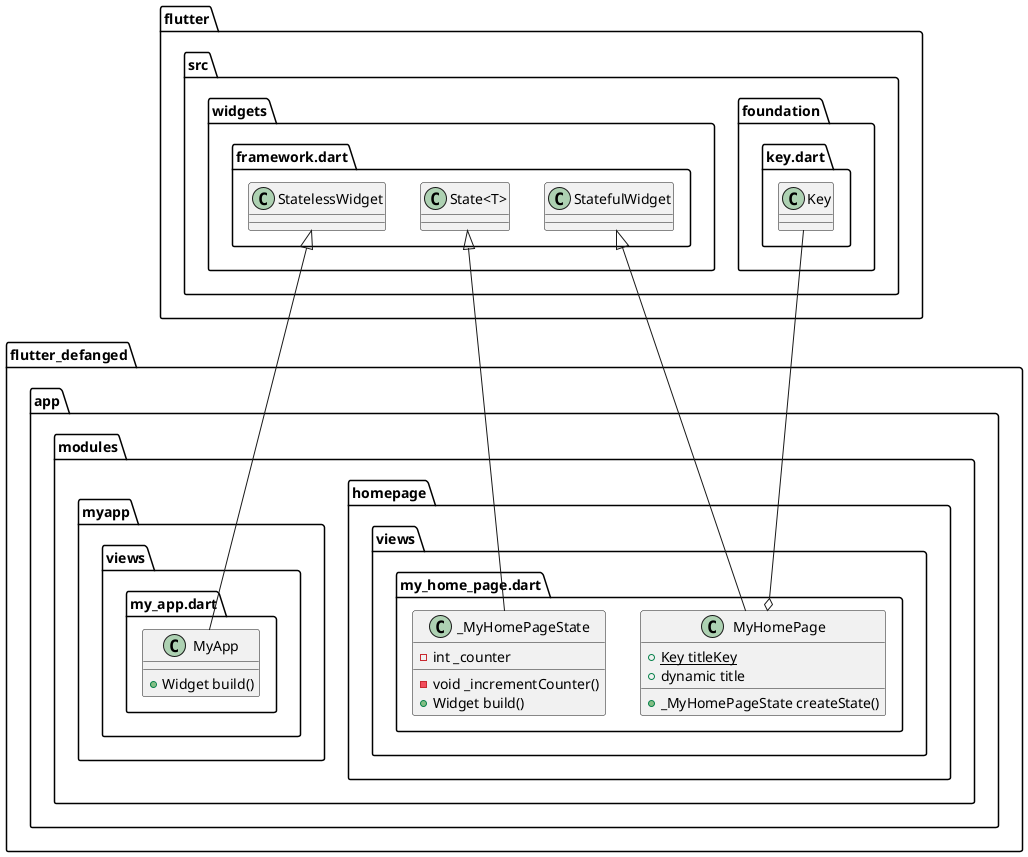 @startuml
set namespaceSeparator ::

class "flutter_defanged::app::modules::homepage::views::my_home_page.dart::MyHomePage" {
  {static} +Key titleKey
  +dynamic title
  +_MyHomePageState createState()
}

"flutter_defanged::app::modules::homepage::views::my_home_page.dart::MyHomePage" o-- "flutter::src::foundation::key.dart::Key"
"flutter::src::widgets::framework.dart::StatefulWidget" <|-- "flutter_defanged::app::modules::homepage::views::my_home_page.dart::MyHomePage"

class "flutter_defanged::app::modules::homepage::views::my_home_page.dart::_MyHomePageState" {
  -int _counter
  -void _incrementCounter()
  +Widget build()
}

"flutter::src::widgets::framework.dart::State<T>" <|-- "flutter_defanged::app::modules::homepage::views::my_home_page.dart::_MyHomePageState"

class "flutter_defanged::app::modules::myapp::views::my_app.dart::MyApp" {
  +Widget build()
}

"flutter::src::widgets::framework.dart::StatelessWidget" <|-- "flutter_defanged::app::modules::myapp::views::my_app.dart::MyApp"


@enduml